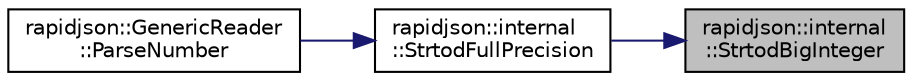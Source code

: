 digraph "rapidjson::internal::StrtodBigInteger"
{
 // INTERACTIVE_SVG=YES
 // LATEX_PDF_SIZE
  edge [fontname="Helvetica",fontsize="10",labelfontname="Helvetica",labelfontsize="10"];
  node [fontname="Helvetica",fontsize="10",shape=record];
  rankdir="RL";
  Node155 [label="rapidjson::internal\l::StrtodBigInteger",height=0.2,width=0.4,color="black", fillcolor="grey75", style="filled", fontcolor="black",tooltip=" "];
  Node155 -> Node156 [dir="back",color="midnightblue",fontsize="10",style="solid",fontname="Helvetica"];
  Node156 [label="rapidjson::internal\l::StrtodFullPrecision",height=0.2,width=0.4,color="black", fillcolor="white", style="filled",URL="$namespacerapidjson_1_1internal.html#afdec628bd595f8aca4ff74ec9e3c88f2",tooltip=" "];
  Node156 -> Node157 [dir="back",color="midnightblue",fontsize="10",style="solid",fontname="Helvetica"];
  Node157 [label="rapidjson::GenericReader\l::ParseNumber",height=0.2,width=0.4,color="black", fillcolor="white", style="filled",URL="$classrapidjson_1_1_generic_reader.html#a1f7c934e3dad52ecdbd451fb39bb2db6",tooltip=" "];
}
